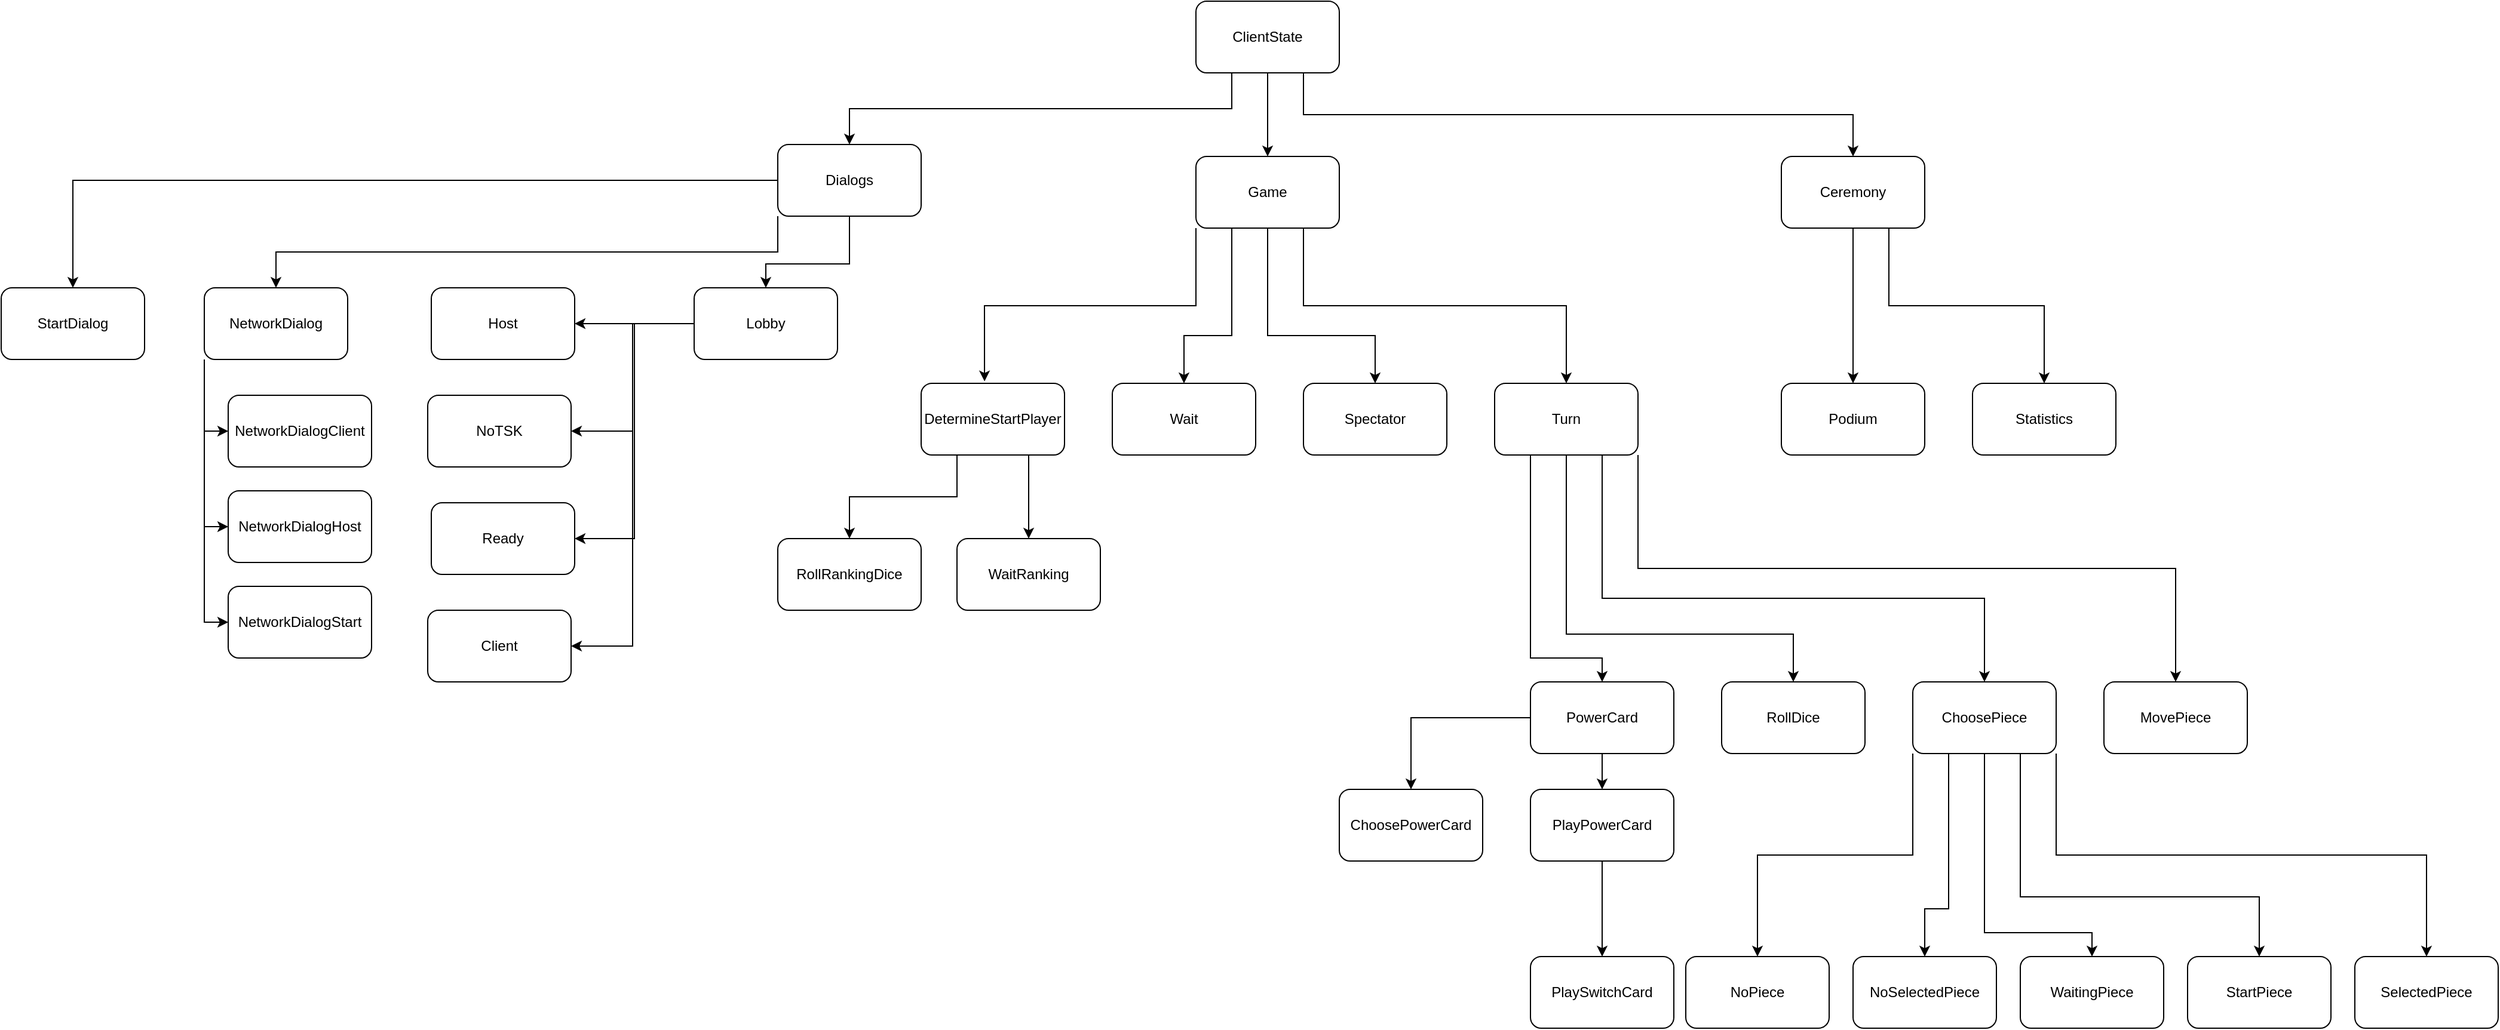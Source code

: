<mxfile version="24.7.8">
  <diagram name="Seite-1" id="_J14e722aSFXRq6Qr4kx">
    <mxGraphModel dx="1539" dy="827" grid="1" gridSize="10" guides="1" tooltips="1" connect="1" arrows="1" fold="1" page="1" pageScale="1" pageWidth="827" pageHeight="1169" math="0" shadow="0">
      <root>
        <mxCell id="0" />
        <mxCell id="1" parent="0" />
        <mxCell id="3wJQxUDuditisHTfOeoM-8" style="edgeStyle=orthogonalEdgeStyle;rounded=0;orthogonalLoop=1;jettySize=auto;html=1;entryX=0.5;entryY=0;entryDx=0;entryDy=0;" parent="1" source="3wJQxUDuditisHTfOeoM-1" target="3wJQxUDuditisHTfOeoM-4" edge="1">
          <mxGeometry relative="1" as="geometry" />
        </mxCell>
        <mxCell id="3wJQxUDuditisHTfOeoM-9" style="edgeStyle=orthogonalEdgeStyle;rounded=0;orthogonalLoop=1;jettySize=auto;html=1;exitX=0.75;exitY=1;exitDx=0;exitDy=0;entryX=0.5;entryY=0;entryDx=0;entryDy=0;" parent="1" source="3wJQxUDuditisHTfOeoM-1" target="3wJQxUDuditisHTfOeoM-5" edge="1">
          <mxGeometry relative="1" as="geometry" />
        </mxCell>
        <mxCell id="3wJQxUDuditisHTfOeoM-10" style="edgeStyle=orthogonalEdgeStyle;rounded=0;orthogonalLoop=1;jettySize=auto;html=1;exitX=0.25;exitY=1;exitDx=0;exitDy=0;entryX=0.5;entryY=0;entryDx=0;entryDy=0;" parent="1" source="3wJQxUDuditisHTfOeoM-1" target="3wJQxUDuditisHTfOeoM-2" edge="1">
          <mxGeometry relative="1" as="geometry" />
        </mxCell>
        <mxCell id="3wJQxUDuditisHTfOeoM-1" value="ClientState" style="rounded=1;whiteSpace=wrap;html=1;" parent="1" vertex="1">
          <mxGeometry x="230" y="150" width="120" height="60" as="geometry" />
        </mxCell>
        <mxCell id="ApsQ1okIN2OmvQCwxGVv-3" style="edgeStyle=orthogonalEdgeStyle;rounded=0;orthogonalLoop=1;jettySize=auto;html=1;entryX=0.5;entryY=0;entryDx=0;entryDy=0;" parent="1" source="3wJQxUDuditisHTfOeoM-2" target="ApsQ1okIN2OmvQCwxGVv-2" edge="1">
          <mxGeometry relative="1" as="geometry">
            <Array as="points">
              <mxPoint x="-60" y="370" />
              <mxPoint x="-130" y="370" />
            </Array>
          </mxGeometry>
        </mxCell>
        <mxCell id="ApsQ1okIN2OmvQCwxGVv-4" style="edgeStyle=orthogonalEdgeStyle;rounded=0;orthogonalLoop=1;jettySize=auto;html=1;exitX=0;exitY=1;exitDx=0;exitDy=0;entryX=0.5;entryY=0;entryDx=0;entryDy=0;" parent="1" source="3wJQxUDuditisHTfOeoM-2" target="ApsQ1okIN2OmvQCwxGVv-1" edge="1">
          <mxGeometry relative="1" as="geometry" />
        </mxCell>
        <mxCell id="ApsQ1okIN2OmvQCwxGVv-5" style="edgeStyle=orthogonalEdgeStyle;rounded=0;orthogonalLoop=1;jettySize=auto;html=1;entryX=0.5;entryY=0;entryDx=0;entryDy=0;" parent="1" source="3wJQxUDuditisHTfOeoM-2" target="3wJQxUDuditisHTfOeoM-35" edge="1">
          <mxGeometry relative="1" as="geometry" />
        </mxCell>
        <mxCell id="3wJQxUDuditisHTfOeoM-2" value="Dialogs" style="rounded=1;whiteSpace=wrap;html=1;" parent="1" vertex="1">
          <mxGeometry x="-120" y="270" width="120" height="60" as="geometry" />
        </mxCell>
        <mxCell id="3wJQxUDuditisHTfOeoM-20" style="edgeStyle=orthogonalEdgeStyle;rounded=0;orthogonalLoop=1;jettySize=auto;html=1;exitX=0.75;exitY=1;exitDx=0;exitDy=0;entryX=0.5;entryY=0;entryDx=0;entryDy=0;" parent="1" source="3wJQxUDuditisHTfOeoM-4" target="3wJQxUDuditisHTfOeoM-18" edge="1">
          <mxGeometry relative="1" as="geometry" />
        </mxCell>
        <mxCell id="3wJQxUDuditisHTfOeoM-22" style="edgeStyle=orthogonalEdgeStyle;rounded=0;orthogonalLoop=1;jettySize=auto;html=1;entryX=0.5;entryY=0;entryDx=0;entryDy=0;" parent="1" source="3wJQxUDuditisHTfOeoM-4" target="3wJQxUDuditisHTfOeoM-17" edge="1">
          <mxGeometry relative="1" as="geometry">
            <Array as="points">
              <mxPoint x="290" y="430" />
              <mxPoint x="380" y="430" />
            </Array>
          </mxGeometry>
        </mxCell>
        <mxCell id="3wJQxUDuditisHTfOeoM-23" style="edgeStyle=orthogonalEdgeStyle;rounded=0;orthogonalLoop=1;jettySize=auto;html=1;exitX=0.25;exitY=1;exitDx=0;exitDy=0;entryX=0.5;entryY=0;entryDx=0;entryDy=0;" parent="1" source="3wJQxUDuditisHTfOeoM-4" target="3wJQxUDuditisHTfOeoM-15" edge="1">
          <mxGeometry relative="1" as="geometry">
            <Array as="points">
              <mxPoint x="260" y="430" />
              <mxPoint x="220" y="430" />
            </Array>
          </mxGeometry>
        </mxCell>
        <mxCell id="3wJQxUDuditisHTfOeoM-4" value="Game" style="rounded=1;whiteSpace=wrap;html=1;" parent="1" vertex="1">
          <mxGeometry x="230" y="280" width="120" height="60" as="geometry" />
        </mxCell>
        <mxCell id="3wJQxUDuditisHTfOeoM-11" style="edgeStyle=orthogonalEdgeStyle;rounded=0;orthogonalLoop=1;jettySize=auto;html=1;entryX=0.5;entryY=0;entryDx=0;entryDy=0;" parent="1" source="3wJQxUDuditisHTfOeoM-5" target="3wJQxUDuditisHTfOeoM-6" edge="1">
          <mxGeometry relative="1" as="geometry" />
        </mxCell>
        <mxCell id="3wJQxUDuditisHTfOeoM-12" style="edgeStyle=orthogonalEdgeStyle;rounded=0;orthogonalLoop=1;jettySize=auto;html=1;exitX=0.75;exitY=1;exitDx=0;exitDy=0;entryX=0.5;entryY=0;entryDx=0;entryDy=0;" parent="1" source="3wJQxUDuditisHTfOeoM-5" target="3wJQxUDuditisHTfOeoM-7" edge="1">
          <mxGeometry relative="1" as="geometry" />
        </mxCell>
        <mxCell id="3wJQxUDuditisHTfOeoM-5" value="Ceremony" style="rounded=1;whiteSpace=wrap;html=1;" parent="1" vertex="1">
          <mxGeometry x="720" y="280" width="120" height="60" as="geometry" />
        </mxCell>
        <mxCell id="3wJQxUDuditisHTfOeoM-6" value="Podium" style="rounded=1;whiteSpace=wrap;html=1;" parent="1" vertex="1">
          <mxGeometry x="720" y="470" width="120" height="60" as="geometry" />
        </mxCell>
        <mxCell id="3wJQxUDuditisHTfOeoM-7" value="Statistics" style="rounded=1;whiteSpace=wrap;html=1;" parent="1" vertex="1">
          <mxGeometry x="880" y="470" width="120" height="60" as="geometry" />
        </mxCell>
        <mxCell id="3wJQxUDuditisHTfOeoM-56" style="edgeStyle=orthogonalEdgeStyle;rounded=0;orthogonalLoop=1;jettySize=auto;html=1;exitX=0.75;exitY=1;exitDx=0;exitDy=0;entryX=0.5;entryY=0;entryDx=0;entryDy=0;" parent="1" source="3wJQxUDuditisHTfOeoM-13" target="3wJQxUDuditisHTfOeoM-54" edge="1">
          <mxGeometry relative="1" as="geometry" />
        </mxCell>
        <mxCell id="3wJQxUDuditisHTfOeoM-57" style="edgeStyle=orthogonalEdgeStyle;rounded=0;orthogonalLoop=1;jettySize=auto;html=1;exitX=0.25;exitY=1;exitDx=0;exitDy=0;entryX=0.5;entryY=0;entryDx=0;entryDy=0;" parent="1" source="3wJQxUDuditisHTfOeoM-13" target="3wJQxUDuditisHTfOeoM-53" edge="1">
          <mxGeometry relative="1" as="geometry" />
        </mxCell>
        <mxCell id="3wJQxUDuditisHTfOeoM-13" value="DetermineStartPlayer" style="rounded=1;whiteSpace=wrap;html=1;" parent="1" vertex="1">
          <mxGeometry y="470" width="120" height="60" as="geometry" />
        </mxCell>
        <mxCell id="3wJQxUDuditisHTfOeoM-15" value="Wait" style="rounded=1;whiteSpace=wrap;html=1;" parent="1" vertex="1">
          <mxGeometry x="160" y="470" width="120" height="60" as="geometry" />
        </mxCell>
        <mxCell id="3wJQxUDuditisHTfOeoM-17" value="Spectator" style="rounded=1;whiteSpace=wrap;html=1;" parent="1" vertex="1">
          <mxGeometry x="320" y="470" width="120" height="60" as="geometry" />
        </mxCell>
        <mxCell id="3wJQxUDuditisHTfOeoM-58" style="edgeStyle=orthogonalEdgeStyle;rounded=0;orthogonalLoop=1;jettySize=auto;html=1;exitX=0.25;exitY=1;exitDx=0;exitDy=0;entryX=0.5;entryY=0;entryDx=0;entryDy=0;" parent="1" source="3wJQxUDuditisHTfOeoM-18" target="3wJQxUDuditisHTfOeoM-25" edge="1">
          <mxGeometry relative="1" as="geometry">
            <Array as="points">
              <mxPoint x="510" y="700" />
              <mxPoint x="570" y="700" />
            </Array>
          </mxGeometry>
        </mxCell>
        <mxCell id="3wJQxUDuditisHTfOeoM-59" style="edgeStyle=orthogonalEdgeStyle;rounded=0;orthogonalLoop=1;jettySize=auto;html=1;exitX=0.5;exitY=1;exitDx=0;exitDy=0;entryX=0.5;entryY=0;entryDx=0;entryDy=0;" parent="1" source="3wJQxUDuditisHTfOeoM-18" target="3wJQxUDuditisHTfOeoM-26" edge="1">
          <mxGeometry relative="1" as="geometry">
            <Array as="points">
              <mxPoint x="540" y="680" />
              <mxPoint x="730" y="680" />
            </Array>
          </mxGeometry>
        </mxCell>
        <mxCell id="3wJQxUDuditisHTfOeoM-60" style="edgeStyle=orthogonalEdgeStyle;rounded=0;orthogonalLoop=1;jettySize=auto;html=1;exitX=0.75;exitY=1;exitDx=0;exitDy=0;entryX=0.5;entryY=0;entryDx=0;entryDy=0;" parent="1" source="3wJQxUDuditisHTfOeoM-18" target="3wJQxUDuditisHTfOeoM-29" edge="1">
          <mxGeometry relative="1" as="geometry">
            <Array as="points">
              <mxPoint x="570" y="650" />
              <mxPoint x="890" y="650" />
            </Array>
          </mxGeometry>
        </mxCell>
        <mxCell id="3wJQxUDuditisHTfOeoM-61" style="edgeStyle=orthogonalEdgeStyle;rounded=0;orthogonalLoop=1;jettySize=auto;html=1;exitX=1;exitY=1;exitDx=0;exitDy=0;entryX=0.5;entryY=0;entryDx=0;entryDy=0;" parent="1" source="3wJQxUDuditisHTfOeoM-18" target="3wJQxUDuditisHTfOeoM-30" edge="1">
          <mxGeometry relative="1" as="geometry" />
        </mxCell>
        <mxCell id="3wJQxUDuditisHTfOeoM-18" value="Turn" style="rounded=1;whiteSpace=wrap;html=1;" parent="1" vertex="1">
          <mxGeometry x="480" y="470" width="120" height="60" as="geometry" />
        </mxCell>
        <mxCell id="3wJQxUDuditisHTfOeoM-24" style="edgeStyle=orthogonalEdgeStyle;rounded=0;orthogonalLoop=1;jettySize=auto;html=1;exitX=0;exitY=1;exitDx=0;exitDy=0;entryX=0.442;entryY=-0.028;entryDx=0;entryDy=0;entryPerimeter=0;" parent="1" source="3wJQxUDuditisHTfOeoM-4" target="3wJQxUDuditisHTfOeoM-13" edge="1">
          <mxGeometry relative="1" as="geometry" />
        </mxCell>
        <mxCell id="3wJQxUDuditisHTfOeoM-51" style="edgeStyle=orthogonalEdgeStyle;rounded=0;orthogonalLoop=1;jettySize=auto;html=1;exitX=0.5;exitY=1;exitDx=0;exitDy=0;entryX=0.5;entryY=0;entryDx=0;entryDy=0;" parent="1" source="3wJQxUDuditisHTfOeoM-25" target="3wJQxUDuditisHTfOeoM-50" edge="1">
          <mxGeometry relative="1" as="geometry" />
        </mxCell>
        <mxCell id="3wJQxUDuditisHTfOeoM-52" style="edgeStyle=orthogonalEdgeStyle;rounded=0;orthogonalLoop=1;jettySize=auto;html=1;exitX=0;exitY=0.5;exitDx=0;exitDy=0;entryX=0.5;entryY=0;entryDx=0;entryDy=0;" parent="1" source="3wJQxUDuditisHTfOeoM-25" target="3wJQxUDuditisHTfOeoM-48" edge="1">
          <mxGeometry relative="1" as="geometry" />
        </mxCell>
        <mxCell id="3wJQxUDuditisHTfOeoM-25" value="PowerCard" style="rounded=1;whiteSpace=wrap;html=1;" parent="1" vertex="1">
          <mxGeometry x="510" y="720" width="120" height="60" as="geometry" />
        </mxCell>
        <mxCell id="3wJQxUDuditisHTfOeoM-26" value="RollDice" style="rounded=1;whiteSpace=wrap;html=1;" parent="1" vertex="1">
          <mxGeometry x="670" y="720" width="120" height="60" as="geometry" />
        </mxCell>
        <mxCell id="3wJQxUDuditisHTfOeoM-68" style="edgeStyle=orthogonalEdgeStyle;rounded=0;orthogonalLoop=1;jettySize=auto;html=1;exitX=0;exitY=1;exitDx=0;exitDy=0;entryX=0.5;entryY=0;entryDx=0;entryDy=0;" parent="1" source="3wJQxUDuditisHTfOeoM-29" target="3wJQxUDuditisHTfOeoM-62" edge="1">
          <mxGeometry relative="1" as="geometry" />
        </mxCell>
        <mxCell id="3wJQxUDuditisHTfOeoM-69" style="edgeStyle=orthogonalEdgeStyle;rounded=0;orthogonalLoop=1;jettySize=auto;html=1;exitX=0.25;exitY=1;exitDx=0;exitDy=0;entryX=0.5;entryY=0;entryDx=0;entryDy=0;" parent="1" source="3wJQxUDuditisHTfOeoM-29" target="3wJQxUDuditisHTfOeoM-64" edge="1">
          <mxGeometry relative="1" as="geometry">
            <Array as="points">
              <mxPoint x="860" y="910" />
              <mxPoint x="840" y="910" />
            </Array>
          </mxGeometry>
        </mxCell>
        <mxCell id="3wJQxUDuditisHTfOeoM-70" style="edgeStyle=orthogonalEdgeStyle;rounded=0;orthogonalLoop=1;jettySize=auto;html=1;exitX=0.5;exitY=1;exitDx=0;exitDy=0;entryX=0.5;entryY=0;entryDx=0;entryDy=0;" parent="1" source="3wJQxUDuditisHTfOeoM-29" target="3wJQxUDuditisHTfOeoM-65" edge="1">
          <mxGeometry relative="1" as="geometry">
            <Array as="points">
              <mxPoint x="890" y="930" />
              <mxPoint x="980" y="930" />
            </Array>
          </mxGeometry>
        </mxCell>
        <mxCell id="3wJQxUDuditisHTfOeoM-71" style="edgeStyle=orthogonalEdgeStyle;rounded=0;orthogonalLoop=1;jettySize=auto;html=1;exitX=0.75;exitY=1;exitDx=0;exitDy=0;entryX=0.5;entryY=0;entryDx=0;entryDy=0;" parent="1" source="3wJQxUDuditisHTfOeoM-29" target="3wJQxUDuditisHTfOeoM-66" edge="1">
          <mxGeometry relative="1" as="geometry">
            <Array as="points">
              <mxPoint x="920" y="900" />
              <mxPoint x="1120" y="900" />
            </Array>
          </mxGeometry>
        </mxCell>
        <mxCell id="3wJQxUDuditisHTfOeoM-72" style="edgeStyle=orthogonalEdgeStyle;rounded=0;orthogonalLoop=1;jettySize=auto;html=1;exitX=1;exitY=1;exitDx=0;exitDy=0;entryX=0.5;entryY=0;entryDx=0;entryDy=0;" parent="1" source="3wJQxUDuditisHTfOeoM-29" target="3wJQxUDuditisHTfOeoM-67" edge="1">
          <mxGeometry relative="1" as="geometry" />
        </mxCell>
        <mxCell id="3wJQxUDuditisHTfOeoM-29" value="ChoosePiece" style="rounded=1;whiteSpace=wrap;html=1;" parent="1" vertex="1">
          <mxGeometry x="830" y="720" width="120" height="60" as="geometry" />
        </mxCell>
        <mxCell id="3wJQxUDuditisHTfOeoM-30" value="MovePiece" style="rounded=1;whiteSpace=wrap;html=1;" parent="1" vertex="1">
          <mxGeometry x="990" y="720" width="120" height="60" as="geometry" />
        </mxCell>
        <mxCell id="3wJQxUDuditisHTfOeoM-35" value="StartDialog" style="rounded=1;whiteSpace=wrap;html=1;" parent="1" vertex="1">
          <mxGeometry x="-770" y="390" width="120" height="60" as="geometry" />
        </mxCell>
        <mxCell id="3wJQxUDuditisHTfOeoM-48" value="ChoosePowerCard" style="rounded=1;whiteSpace=wrap;html=1;" parent="1" vertex="1">
          <mxGeometry x="350" y="810" width="120" height="60" as="geometry" />
        </mxCell>
        <mxCell id="SAlfHf8Z8Lp-reCe7JT0-2" style="edgeStyle=orthogonalEdgeStyle;rounded=0;orthogonalLoop=1;jettySize=auto;html=1;exitX=0.5;exitY=1;exitDx=0;exitDy=0;entryX=0.5;entryY=0;entryDx=0;entryDy=0;" edge="1" parent="1" source="3wJQxUDuditisHTfOeoM-50" target="SAlfHf8Z8Lp-reCe7JT0-1">
          <mxGeometry relative="1" as="geometry" />
        </mxCell>
        <mxCell id="3wJQxUDuditisHTfOeoM-50" value="PlayPowerCard" style="rounded=1;whiteSpace=wrap;html=1;" parent="1" vertex="1">
          <mxGeometry x="510" y="810" width="120" height="60" as="geometry" />
        </mxCell>
        <mxCell id="3wJQxUDuditisHTfOeoM-53" value="RollRankingDice" style="rounded=1;whiteSpace=wrap;html=1;" parent="1" vertex="1">
          <mxGeometry x="-120" y="600" width="120" height="60" as="geometry" />
        </mxCell>
        <mxCell id="3wJQxUDuditisHTfOeoM-54" value="WaitRanking" style="rounded=1;whiteSpace=wrap;html=1;" parent="1" vertex="1">
          <mxGeometry x="30" y="600" width="120" height="60" as="geometry" />
        </mxCell>
        <mxCell id="3wJQxUDuditisHTfOeoM-62" value="NoPiece" style="rounded=1;whiteSpace=wrap;html=1;" parent="1" vertex="1">
          <mxGeometry x="640" y="950" width="120" height="60" as="geometry" />
        </mxCell>
        <mxCell id="3wJQxUDuditisHTfOeoM-64" value="NoSelectedPiece" style="rounded=1;whiteSpace=wrap;html=1;" parent="1" vertex="1">
          <mxGeometry x="780" y="950" width="120" height="60" as="geometry" />
        </mxCell>
        <mxCell id="3wJQxUDuditisHTfOeoM-65" value="WaitingPiece" style="rounded=1;whiteSpace=wrap;html=1;" parent="1" vertex="1">
          <mxGeometry x="920" y="950" width="120" height="60" as="geometry" />
        </mxCell>
        <mxCell id="3wJQxUDuditisHTfOeoM-66" value="StartPiece" style="rounded=1;whiteSpace=wrap;html=1;" parent="1" vertex="1">
          <mxGeometry x="1060" y="950" width="120" height="60" as="geometry" />
        </mxCell>
        <mxCell id="3wJQxUDuditisHTfOeoM-67" value="SelectedPiece" style="rounded=1;whiteSpace=wrap;html=1;" parent="1" vertex="1">
          <mxGeometry x="1200" y="950" width="120" height="60" as="geometry" />
        </mxCell>
        <mxCell id="ApsQ1okIN2OmvQCwxGVv-19" style="edgeStyle=orthogonalEdgeStyle;rounded=0;orthogonalLoop=1;jettySize=auto;html=1;exitX=0;exitY=1;exitDx=0;exitDy=0;entryX=0;entryY=0.5;entryDx=0;entryDy=0;" parent="1" source="ApsQ1okIN2OmvQCwxGVv-1" target="ApsQ1okIN2OmvQCwxGVv-16" edge="1">
          <mxGeometry relative="1" as="geometry" />
        </mxCell>
        <mxCell id="ApsQ1okIN2OmvQCwxGVv-20" style="edgeStyle=orthogonalEdgeStyle;rounded=0;orthogonalLoop=1;jettySize=auto;html=1;exitX=0;exitY=1;exitDx=0;exitDy=0;entryX=0;entryY=0.5;entryDx=0;entryDy=0;" parent="1" source="ApsQ1okIN2OmvQCwxGVv-1" target="ApsQ1okIN2OmvQCwxGVv-15" edge="1">
          <mxGeometry relative="1" as="geometry" />
        </mxCell>
        <mxCell id="ApsQ1okIN2OmvQCwxGVv-21" style="edgeStyle=orthogonalEdgeStyle;rounded=0;orthogonalLoop=1;jettySize=auto;html=1;exitX=0;exitY=1;exitDx=0;exitDy=0;entryX=0;entryY=0.5;entryDx=0;entryDy=0;" parent="1" source="ApsQ1okIN2OmvQCwxGVv-1" target="ApsQ1okIN2OmvQCwxGVv-18" edge="1">
          <mxGeometry relative="1" as="geometry" />
        </mxCell>
        <mxCell id="ApsQ1okIN2OmvQCwxGVv-1" value="NetworkDialog" style="rounded=1;whiteSpace=wrap;html=1;" parent="1" vertex="1">
          <mxGeometry x="-600" y="390" width="120" height="60" as="geometry" />
        </mxCell>
        <mxCell id="ApsQ1okIN2OmvQCwxGVv-10" style="edgeStyle=orthogonalEdgeStyle;rounded=0;orthogonalLoop=1;jettySize=auto;html=1;entryX=1;entryY=0.5;entryDx=0;entryDy=0;" parent="1" source="ApsQ1okIN2OmvQCwxGVv-2" target="ApsQ1okIN2OmvQCwxGVv-8" edge="1">
          <mxGeometry relative="1" as="geometry" />
        </mxCell>
        <mxCell id="ApsQ1okIN2OmvQCwxGVv-22" style="edgeStyle=orthogonalEdgeStyle;rounded=0;orthogonalLoop=1;jettySize=auto;html=1;exitX=0;exitY=0.5;exitDx=0;exitDy=0;entryX=1;entryY=0.5;entryDx=0;entryDy=0;" parent="1" source="ApsQ1okIN2OmvQCwxGVv-2" target="ApsQ1okIN2OmvQCwxGVv-6" edge="1">
          <mxGeometry relative="1" as="geometry" />
        </mxCell>
        <mxCell id="ApsQ1okIN2OmvQCwxGVv-23" style="edgeStyle=orthogonalEdgeStyle;rounded=0;orthogonalLoop=1;jettySize=auto;html=1;exitX=0;exitY=0.5;exitDx=0;exitDy=0;entryX=1;entryY=0.5;entryDx=0;entryDy=0;" parent="1" source="ApsQ1okIN2OmvQCwxGVv-2" target="ApsQ1okIN2OmvQCwxGVv-7" edge="1">
          <mxGeometry relative="1" as="geometry" />
        </mxCell>
        <mxCell id="ApsQ1okIN2OmvQCwxGVv-24" style="edgeStyle=orthogonalEdgeStyle;rounded=0;orthogonalLoop=1;jettySize=auto;html=1;exitX=0;exitY=0.5;exitDx=0;exitDy=0;entryX=1;entryY=0.5;entryDx=0;entryDy=0;" parent="1" source="ApsQ1okIN2OmvQCwxGVv-2" target="ApsQ1okIN2OmvQCwxGVv-9" edge="1">
          <mxGeometry relative="1" as="geometry" />
        </mxCell>
        <mxCell id="ApsQ1okIN2OmvQCwxGVv-2" value="Lobby" style="rounded=1;whiteSpace=wrap;html=1;" parent="1" vertex="1">
          <mxGeometry x="-190" y="390" width="120" height="60" as="geometry" />
        </mxCell>
        <mxCell id="ApsQ1okIN2OmvQCwxGVv-6" value="NoTSK" style="rounded=1;whiteSpace=wrap;html=1;" parent="1" vertex="1">
          <mxGeometry x="-413" y="480" width="120" height="60" as="geometry" />
        </mxCell>
        <mxCell id="ApsQ1okIN2OmvQCwxGVv-7" value="Ready" style="rounded=1;whiteSpace=wrap;html=1;" parent="1" vertex="1">
          <mxGeometry x="-410" y="570" width="120" height="60" as="geometry" />
        </mxCell>
        <mxCell id="ApsQ1okIN2OmvQCwxGVv-8" value="Host" style="rounded=1;whiteSpace=wrap;html=1;" parent="1" vertex="1">
          <mxGeometry x="-410" y="390" width="120" height="60" as="geometry" />
        </mxCell>
        <mxCell id="ApsQ1okIN2OmvQCwxGVv-9" value="Client" style="rounded=1;whiteSpace=wrap;html=1;" parent="1" vertex="1">
          <mxGeometry x="-413" y="660" width="120" height="60" as="geometry" />
        </mxCell>
        <mxCell id="ApsQ1okIN2OmvQCwxGVv-15" value="NetworkDialogHost" style="rounded=1;whiteSpace=wrap;html=1;" parent="1" vertex="1">
          <mxGeometry x="-580" y="560" width="120" height="60" as="geometry" />
        </mxCell>
        <mxCell id="ApsQ1okIN2OmvQCwxGVv-16" value="NetworkDialogClient" style="rounded=1;whiteSpace=wrap;html=1;" parent="1" vertex="1">
          <mxGeometry x="-580" y="480" width="120" height="60" as="geometry" />
        </mxCell>
        <mxCell id="ApsQ1okIN2OmvQCwxGVv-18" value="NetworkDialogStart" style="rounded=1;whiteSpace=wrap;html=1;" parent="1" vertex="1">
          <mxGeometry x="-580" y="640" width="120" height="60" as="geometry" />
        </mxCell>
        <mxCell id="SAlfHf8Z8Lp-reCe7JT0-1" value="PlaySwitchCard" style="rounded=1;whiteSpace=wrap;html=1;" vertex="1" parent="1">
          <mxGeometry x="510" y="950" width="120" height="60" as="geometry" />
        </mxCell>
      </root>
    </mxGraphModel>
  </diagram>
</mxfile>
